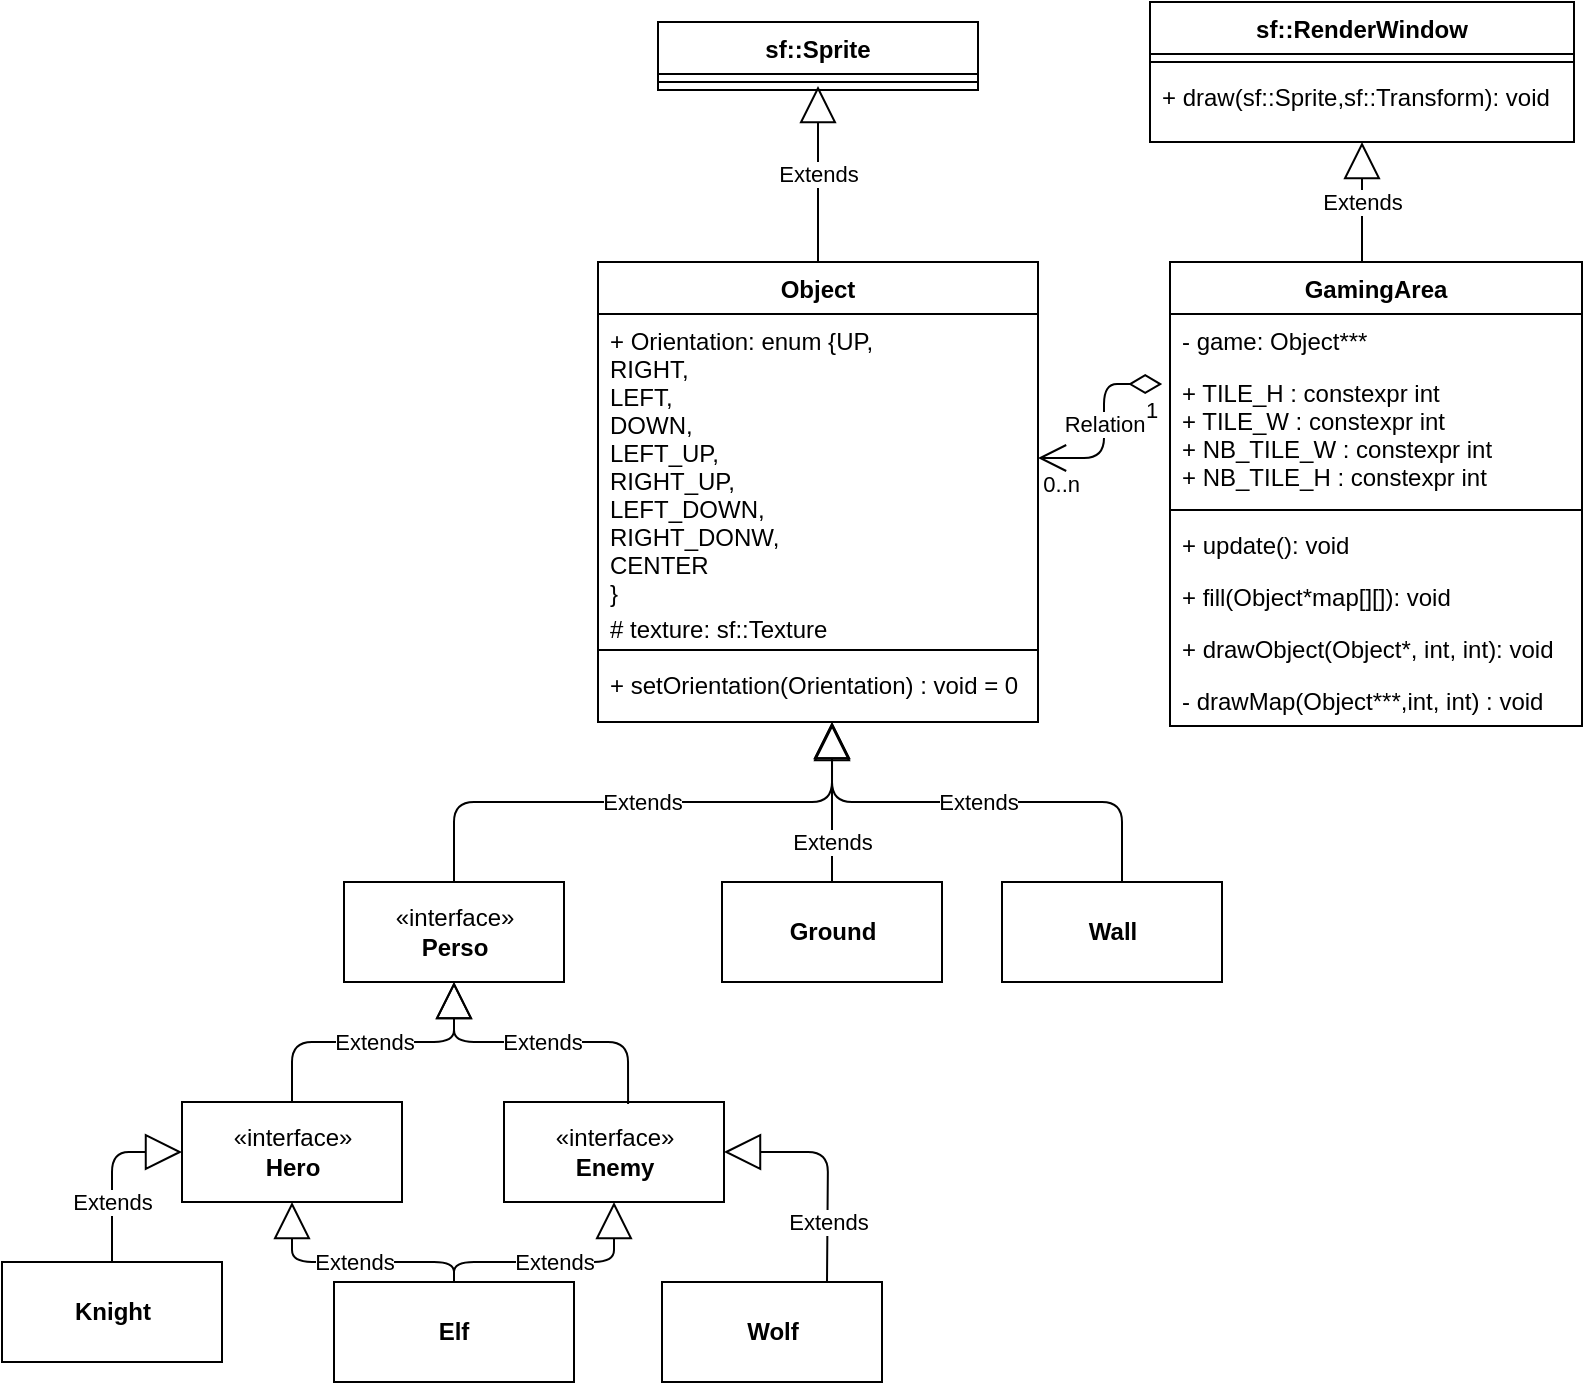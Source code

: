 <mxfile version="13.9.2" type="device"><diagram id="aXRxZtT-3H0y04HPcejA" name="Page-1"><mxGraphModel dx="2177" dy="1944" grid="1" gridSize="10" guides="1" tooltips="1" connect="1" arrows="1" fold="1" page="1" pageScale="1" pageWidth="827" pageHeight="1169" math="0" shadow="0"><root><mxCell id="0"/><mxCell id="1" parent="0"/><mxCell id="60IlU2SJsRFVMHf4p8_x-8" value="GamingArea" style="swimlane;fontStyle=1;align=center;verticalAlign=top;childLayout=stackLayout;horizontal=1;startSize=26;horizontalStack=0;resizeParent=1;resizeParentMax=0;resizeLast=0;collapsible=1;marginBottom=0;" parent="1" vertex="1"><mxGeometry x="254" y="50" width="206" height="232" as="geometry"/></mxCell><mxCell id="60IlU2SJsRFVMHf4p8_x-9" value="- game: Object***" style="text;strokeColor=none;fillColor=none;align=left;verticalAlign=top;spacingLeft=4;spacingRight=4;overflow=hidden;rotatable=0;points=[[0,0.5],[1,0.5]];portConstraint=eastwest;" parent="60IlU2SJsRFVMHf4p8_x-8" vertex="1"><mxGeometry y="26" width="206" height="26" as="geometry"/></mxCell><mxCell id="60IlU2SJsRFVMHf4p8_x-37" value="+ TILE_H : constexpr int&#xA;+ TILE_W : constexpr int&#xA;+ NB_TILE_W : constexpr int&#xA;+ NB_TILE_H : constexpr int&#xA;" style="text;strokeColor=none;fillColor=none;align=left;verticalAlign=top;spacingLeft=4;spacingRight=4;overflow=hidden;rotatable=0;points=[[0,0.5],[1,0.5]];portConstraint=eastwest;" parent="60IlU2SJsRFVMHf4p8_x-8" vertex="1"><mxGeometry y="52" width="206" height="68" as="geometry"/></mxCell><mxCell id="60IlU2SJsRFVMHf4p8_x-10" value="" style="line;strokeWidth=1;fillColor=none;align=left;verticalAlign=middle;spacingTop=-1;spacingLeft=3;spacingRight=3;rotatable=0;labelPosition=right;points=[];portConstraint=eastwest;" parent="60IlU2SJsRFVMHf4p8_x-8" vertex="1"><mxGeometry y="120" width="206" height="8" as="geometry"/></mxCell><mxCell id="60IlU2SJsRFVMHf4p8_x-11" value="+ update(): void" style="text;strokeColor=none;fillColor=none;align=left;verticalAlign=top;spacingLeft=4;spacingRight=4;overflow=hidden;rotatable=0;points=[[0,0.5],[1,0.5]];portConstraint=eastwest;" parent="60IlU2SJsRFVMHf4p8_x-8" vertex="1"><mxGeometry y="128" width="206" height="26" as="geometry"/></mxCell><mxCell id="60IlU2SJsRFVMHf4p8_x-17" value="+ fill(Object*map[][]): void" style="text;strokeColor=none;fillColor=none;align=left;verticalAlign=top;spacingLeft=4;spacingRight=4;overflow=hidden;rotatable=0;points=[[0,0.5],[1,0.5]];portConstraint=eastwest;" parent="60IlU2SJsRFVMHf4p8_x-8" vertex="1"><mxGeometry y="154" width="206" height="26" as="geometry"/></mxCell><mxCell id="60IlU2SJsRFVMHf4p8_x-18" value="+ drawObject(Object*, int, int): void" style="text;strokeColor=none;fillColor=none;align=left;verticalAlign=top;spacingLeft=4;spacingRight=4;overflow=hidden;rotatable=0;points=[[0,0.5],[1,0.5]];portConstraint=eastwest;" parent="60IlU2SJsRFVMHf4p8_x-8" vertex="1"><mxGeometry y="180" width="206" height="26" as="geometry"/></mxCell><mxCell id="60IlU2SJsRFVMHf4p8_x-38" value="- drawMap(Object***,int, int) : void" style="text;strokeColor=none;fillColor=none;align=left;verticalAlign=top;spacingLeft=4;spacingRight=4;overflow=hidden;rotatable=0;points=[[0,0.5],[1,0.5]];portConstraint=eastwest;" parent="60IlU2SJsRFVMHf4p8_x-8" vertex="1"><mxGeometry y="206" width="206" height="26" as="geometry"/></mxCell><mxCell id="chbPobpkYfvOJuS0VCBB-5" value="Object" style="swimlane;fontStyle=1;align=center;verticalAlign=top;childLayout=stackLayout;horizontal=1;startSize=26;horizontalStack=0;resizeParent=1;resizeParentMax=0;resizeLast=0;collapsible=1;marginBottom=0;" vertex="1" parent="1"><mxGeometry x="-32" y="50" width="220" height="230" as="geometry"/></mxCell><mxCell id="chbPobpkYfvOJuS0VCBB-29" value="+ Orientation: enum {UP, &#xA;RIGHT, &#xA;LEFT, &#xA;DOWN,&#xA;LEFT_UP,&#xA;RIGHT_UP,&#xA;LEFT_DOWN,&#xA;RIGHT_DONW,&#xA;CENTER&#xA;}" style="text;strokeColor=none;fillColor=none;align=left;verticalAlign=top;spacingLeft=4;spacingRight=4;overflow=hidden;rotatable=0;points=[[0,0.5],[1,0.5]];portConstraint=eastwest;" vertex="1" parent="chbPobpkYfvOJuS0VCBB-5"><mxGeometry y="26" width="220" height="144" as="geometry"/></mxCell><mxCell id="chbPobpkYfvOJuS0VCBB-8" value="# texture: sf::Texture&#xA;" style="text;strokeColor=none;fillColor=none;align=left;verticalAlign=top;spacingLeft=4;spacingRight=4;overflow=hidden;rotatable=0;points=[[0,0.5],[1,0.5]];portConstraint=eastwest;" vertex="1" parent="chbPobpkYfvOJuS0VCBB-5"><mxGeometry y="170" width="220" height="20" as="geometry"/></mxCell><mxCell id="chbPobpkYfvOJuS0VCBB-9" value="" style="line;strokeWidth=1;fillColor=none;align=left;verticalAlign=middle;spacingTop=-1;spacingLeft=3;spacingRight=3;rotatable=0;labelPosition=right;points=[];portConstraint=eastwest;" vertex="1" parent="chbPobpkYfvOJuS0VCBB-5"><mxGeometry y="190" width="220" height="8" as="geometry"/></mxCell><mxCell id="chbPobpkYfvOJuS0VCBB-10" value="+ setOrientation(Orientation) : void = 0" style="text;strokeColor=none;fillColor=none;align=left;verticalAlign=top;spacingLeft=4;spacingRight=4;overflow=hidden;rotatable=0;points=[[0,0.5],[1,0.5]];portConstraint=eastwest;" vertex="1" parent="chbPobpkYfvOJuS0VCBB-5"><mxGeometry y="198" width="220" height="32" as="geometry"/></mxCell><mxCell id="chbPobpkYfvOJuS0VCBB-21" value="sf::Sprite" style="swimlane;fontStyle=1;align=center;verticalAlign=top;childLayout=stackLayout;horizontal=1;startSize=26;horizontalStack=0;resizeParent=1;resizeParentMax=0;resizeLast=0;collapsible=1;marginBottom=0;" vertex="1" parent="1"><mxGeometry x="-2" y="-70" width="160" height="34" as="geometry"/></mxCell><mxCell id="chbPobpkYfvOJuS0VCBB-23" value="" style="line;strokeWidth=1;fillColor=none;align=left;verticalAlign=middle;spacingTop=-1;spacingLeft=3;spacingRight=3;rotatable=0;labelPosition=right;points=[];portConstraint=eastwest;" vertex="1" parent="chbPobpkYfvOJuS0VCBB-21"><mxGeometry y="26" width="160" height="8" as="geometry"/></mxCell><mxCell id="chbPobpkYfvOJuS0VCBB-27" value="Extends" style="endArrow=block;endSize=16;endFill=0;html=1;exitX=0.5;exitY=0;exitDx=0;exitDy=0;entryX=0.5;entryY=0.75;entryDx=0;entryDy=0;entryPerimeter=0;" edge="1" parent="1" source="chbPobpkYfvOJuS0VCBB-5" target="chbPobpkYfvOJuS0VCBB-23"><mxGeometry width="160" relative="1" as="geometry"><mxPoint x="55.962" y="302.002" as="sourcePoint"/><mxPoint x="70" y="-30" as="targetPoint"/></mxGeometry></mxCell><mxCell id="chbPobpkYfvOJuS0VCBB-30" value="Relation" style="endArrow=open;html=1;endSize=12;startArrow=diamondThin;startSize=14;startFill=0;edgeStyle=orthogonalEdgeStyle;exitX=-0.019;exitY=0.133;exitDx=0;exitDy=0;exitPerimeter=0;entryX=1;entryY=0.5;entryDx=0;entryDy=0;" edge="1" parent="1" source="60IlU2SJsRFVMHf4p8_x-37" target="chbPobpkYfvOJuS0VCBB-29"><mxGeometry relative="1" as="geometry"><mxPoint x="140" y="300" as="sourcePoint"/><mxPoint x="300" y="300" as="targetPoint"/></mxGeometry></mxCell><mxCell id="chbPobpkYfvOJuS0VCBB-31" value="1" style="edgeLabel;resizable=0;html=1;align=left;verticalAlign=top;" connectable="0" vertex="1" parent="chbPobpkYfvOJuS0VCBB-30"><mxGeometry x="-1" relative="1" as="geometry"><mxPoint x="-10.09" as="offset"/></mxGeometry></mxCell><mxCell id="chbPobpkYfvOJuS0VCBB-32" value="0..n" style="edgeLabel;resizable=0;html=1;align=right;verticalAlign=top;" connectable="0" vertex="1" parent="chbPobpkYfvOJuS0VCBB-30"><mxGeometry x="1" relative="1" as="geometry"><mxPoint x="21.91" as="offset"/></mxGeometry></mxCell><mxCell id="chbPobpkYfvOJuS0VCBB-37" value="sf::RenderWindow" style="swimlane;fontStyle=1;align=center;verticalAlign=top;childLayout=stackLayout;horizontal=1;startSize=26;horizontalStack=0;resizeParent=1;resizeParentMax=0;resizeLast=0;collapsible=1;marginBottom=0;" vertex="1" parent="1"><mxGeometry x="244" y="-80" width="212" height="70" as="geometry"/></mxCell><mxCell id="chbPobpkYfvOJuS0VCBB-39" value="" style="line;strokeWidth=1;fillColor=none;align=left;verticalAlign=middle;spacingTop=-1;spacingLeft=3;spacingRight=3;rotatable=0;labelPosition=right;points=[];portConstraint=eastwest;" vertex="1" parent="chbPobpkYfvOJuS0VCBB-37"><mxGeometry y="26" width="212" height="8" as="geometry"/></mxCell><mxCell id="chbPobpkYfvOJuS0VCBB-40" value="+ draw(sf::Sprite,sf::Transform): void" style="text;strokeColor=none;fillColor=none;align=left;verticalAlign=top;spacingLeft=4;spacingRight=4;overflow=hidden;rotatable=0;points=[[0,0.5],[1,0.5]];portConstraint=eastwest;" vertex="1" parent="chbPobpkYfvOJuS0VCBB-37"><mxGeometry y="34" width="212" height="36" as="geometry"/></mxCell><mxCell id="chbPobpkYfvOJuS0VCBB-41" value="Extends" style="endArrow=block;endSize=16;endFill=0;html=1;entryX=0.5;entryY=1;entryDx=0;entryDy=0;entryPerimeter=0;" edge="1" parent="1" target="chbPobpkYfvOJuS0VCBB-40"><mxGeometry width="160" relative="1" as="geometry"><mxPoint x="350" y="50" as="sourcePoint"/><mxPoint x="346" as="targetPoint"/></mxGeometry></mxCell><mxCell id="chbPobpkYfvOJuS0VCBB-44" value="«interface»&lt;br&gt;&lt;b&gt;Perso&lt;/b&gt;" style="html=1;" vertex="1" parent="1"><mxGeometry x="-159" y="360" width="110" height="50" as="geometry"/></mxCell><mxCell id="chbPobpkYfvOJuS0VCBB-47" value="«interface»&lt;br&gt;&lt;b&gt;Hero&lt;/b&gt;" style="html=1;" vertex="1" parent="1"><mxGeometry x="-240" y="470" width="110" height="50" as="geometry"/></mxCell><mxCell id="chbPobpkYfvOJuS0VCBB-51" value="«interface»&lt;br&gt;&lt;b&gt;Enemy&lt;/b&gt;" style="html=1;" vertex="1" parent="1"><mxGeometry x="-79" y="470" width="110" height="50" as="geometry"/></mxCell><mxCell id="chbPobpkYfvOJuS0VCBB-52" value="&lt;b&gt;Elf&lt;/b&gt;" style="whiteSpace=wrap;html=1;" vertex="1" parent="1"><mxGeometry x="-164" y="560" width="120" height="50" as="geometry"/></mxCell><mxCell id="chbPobpkYfvOJuS0VCBB-53" value="&lt;b&gt;Knight&lt;/b&gt;" style="html=1;" vertex="1" parent="1"><mxGeometry x="-330" y="550" width="110" height="50" as="geometry"/></mxCell><mxCell id="chbPobpkYfvOJuS0VCBB-54" value="&lt;b&gt;Wolf&lt;/b&gt;" style="html=1;" vertex="1" parent="1"><mxGeometry y="560" width="110" height="50" as="geometry"/></mxCell><mxCell id="chbPobpkYfvOJuS0VCBB-55" value="Extends" style="endArrow=block;endSize=16;endFill=0;html=1;entryX=0.532;entryY=1.031;entryDx=0;entryDy=0;entryPerimeter=0;" edge="1" parent="1" source="chbPobpkYfvOJuS0VCBB-44" target="chbPobpkYfvOJuS0VCBB-10"><mxGeometry width="160" relative="1" as="geometry"><mxPoint y="300" as="sourcePoint"/><mxPoint x="160" y="300" as="targetPoint"/><Array as="points"><mxPoint x="-104" y="320"/><mxPoint x="85" y="320"/></Array></mxGeometry></mxCell><mxCell id="chbPobpkYfvOJuS0VCBB-56" value="Extends" style="endArrow=block;endSize=16;endFill=0;html=1;exitX=0.5;exitY=0;exitDx=0;exitDy=0;entryX=0.5;entryY=1;entryDx=0;entryDy=0;" edge="1" parent="1" source="chbPobpkYfvOJuS0VCBB-47" target="chbPobpkYfvOJuS0VCBB-44"><mxGeometry width="160" relative="1" as="geometry"><mxPoint x="-190" y="290" as="sourcePoint"/><mxPoint x="-30" y="290" as="targetPoint"/><Array as="points"><mxPoint x="-185" y="440"/><mxPoint x="-104" y="440"/></Array></mxGeometry></mxCell><mxCell id="chbPobpkYfvOJuS0VCBB-57" value="Extends" style="endArrow=block;endSize=16;endFill=0;html=1;exitX=0.564;exitY=0.02;exitDx=0;exitDy=0;exitPerimeter=0;entryX=0.5;entryY=1;entryDx=0;entryDy=0;" edge="1" parent="1" source="chbPobpkYfvOJuS0VCBB-51" target="chbPobpkYfvOJuS0VCBB-44"><mxGeometry width="160" relative="1" as="geometry"><mxPoint x="-175" y="480" as="sourcePoint"/><mxPoint x="-100" y="410" as="targetPoint"/><Array as="points"><mxPoint x="-17" y="440"/><mxPoint x="-104" y="440"/></Array></mxGeometry></mxCell><mxCell id="chbPobpkYfvOJuS0VCBB-58" value="Extends" style="endArrow=block;endSize=16;endFill=0;html=1;exitX=0.5;exitY=0;exitDx=0;exitDy=0;entryX=0;entryY=0.5;entryDx=0;entryDy=0;" edge="1" parent="1" source="chbPobpkYfvOJuS0VCBB-53" target="chbPobpkYfvOJuS0VCBB-47"><mxGeometry x="-0.333" width="160" relative="1" as="geometry"><mxPoint x="-165" y="490" as="sourcePoint"/><mxPoint x="-84" y="430" as="targetPoint"/><Array as="points"><mxPoint x="-275" y="495"/></Array><mxPoint as="offset"/></mxGeometry></mxCell><mxCell id="chbPobpkYfvOJuS0VCBB-59" value="Extends" style="endArrow=block;endSize=16;endFill=0;html=1;exitX=0.5;exitY=0;exitDx=0;exitDy=0;entryX=0.5;entryY=1;entryDx=0;entryDy=0;" edge="1" parent="1" source="chbPobpkYfvOJuS0VCBB-52" target="chbPobpkYfvOJuS0VCBB-47"><mxGeometry width="160" relative="1" as="geometry"><mxPoint x="-155" y="500" as="sourcePoint"/><mxPoint x="-74" y="440" as="targetPoint"/><Array as="points"><mxPoint x="-104" y="550"/><mxPoint x="-185" y="550"/></Array></mxGeometry></mxCell><mxCell id="chbPobpkYfvOJuS0VCBB-60" value="Extends" style="endArrow=block;endSize=16;endFill=0;html=1;exitX=0.5;exitY=0;exitDx=0;exitDy=0;entryX=0.5;entryY=1;entryDx=0;entryDy=0;" edge="1" parent="1" source="chbPobpkYfvOJuS0VCBB-52" target="chbPobpkYfvOJuS0VCBB-51"><mxGeometry width="160" relative="1" as="geometry"><mxPoint x="-145" y="510" as="sourcePoint"/><mxPoint x="-64" y="450" as="targetPoint"/><Array as="points"><mxPoint x="-104" y="550"/><mxPoint x="-24" y="550"/></Array></mxGeometry></mxCell><mxCell id="chbPobpkYfvOJuS0VCBB-61" value="Extends" style="endArrow=block;endSize=16;endFill=0;html=1;exitX=0.75;exitY=0;exitDx=0;exitDy=0;entryX=1;entryY=0.5;entryDx=0;entryDy=0;" edge="1" parent="1" source="chbPobpkYfvOJuS0VCBB-54" target="chbPobpkYfvOJuS0VCBB-51"><mxGeometry x="-0.487" width="160" relative="1" as="geometry"><mxPoint x="-135" y="520" as="sourcePoint"/><mxPoint x="-54" y="460" as="targetPoint"/><Array as="points"><mxPoint x="83" y="495"/></Array><mxPoint as="offset"/></mxGeometry></mxCell><mxCell id="chbPobpkYfvOJuS0VCBB-62" value="&lt;b&gt;Wall&lt;/b&gt;" style="html=1;" vertex="1" parent="1"><mxGeometry x="170" y="360" width="110" height="50" as="geometry"/></mxCell><mxCell id="chbPobpkYfvOJuS0VCBB-63" value="Extends" style="endArrow=block;endSize=16;endFill=0;html=1;exitX=0.5;exitY=0;exitDx=0;exitDy=0;" edge="1" parent="1"><mxGeometry width="160" relative="1" as="geometry"><mxPoint x="230" y="360" as="sourcePoint"/><mxPoint x="85" y="280" as="targetPoint"/><Array as="points"><mxPoint x="230" y="320"/><mxPoint x="85" y="320"/></Array></mxGeometry></mxCell><mxCell id="chbPobpkYfvOJuS0VCBB-64" value="&lt;b&gt;Ground&lt;/b&gt;" style="html=1;" vertex="1" parent="1"><mxGeometry x="30" y="360" width="110" height="50" as="geometry"/></mxCell><mxCell id="chbPobpkYfvOJuS0VCBB-65" value="Extends" style="endArrow=block;endSize=16;endFill=0;html=1;exitX=0.5;exitY=0;exitDx=0;exitDy=0;" edge="1" parent="1" source="chbPobpkYfvOJuS0VCBB-64"><mxGeometry x="-0.5" width="160" relative="1" as="geometry"><mxPoint x="130" y="400" as="sourcePoint"/><mxPoint x="85" y="280" as="targetPoint"/><mxPoint as="offset"/></mxGeometry></mxCell></root></mxGraphModel></diagram></mxfile>